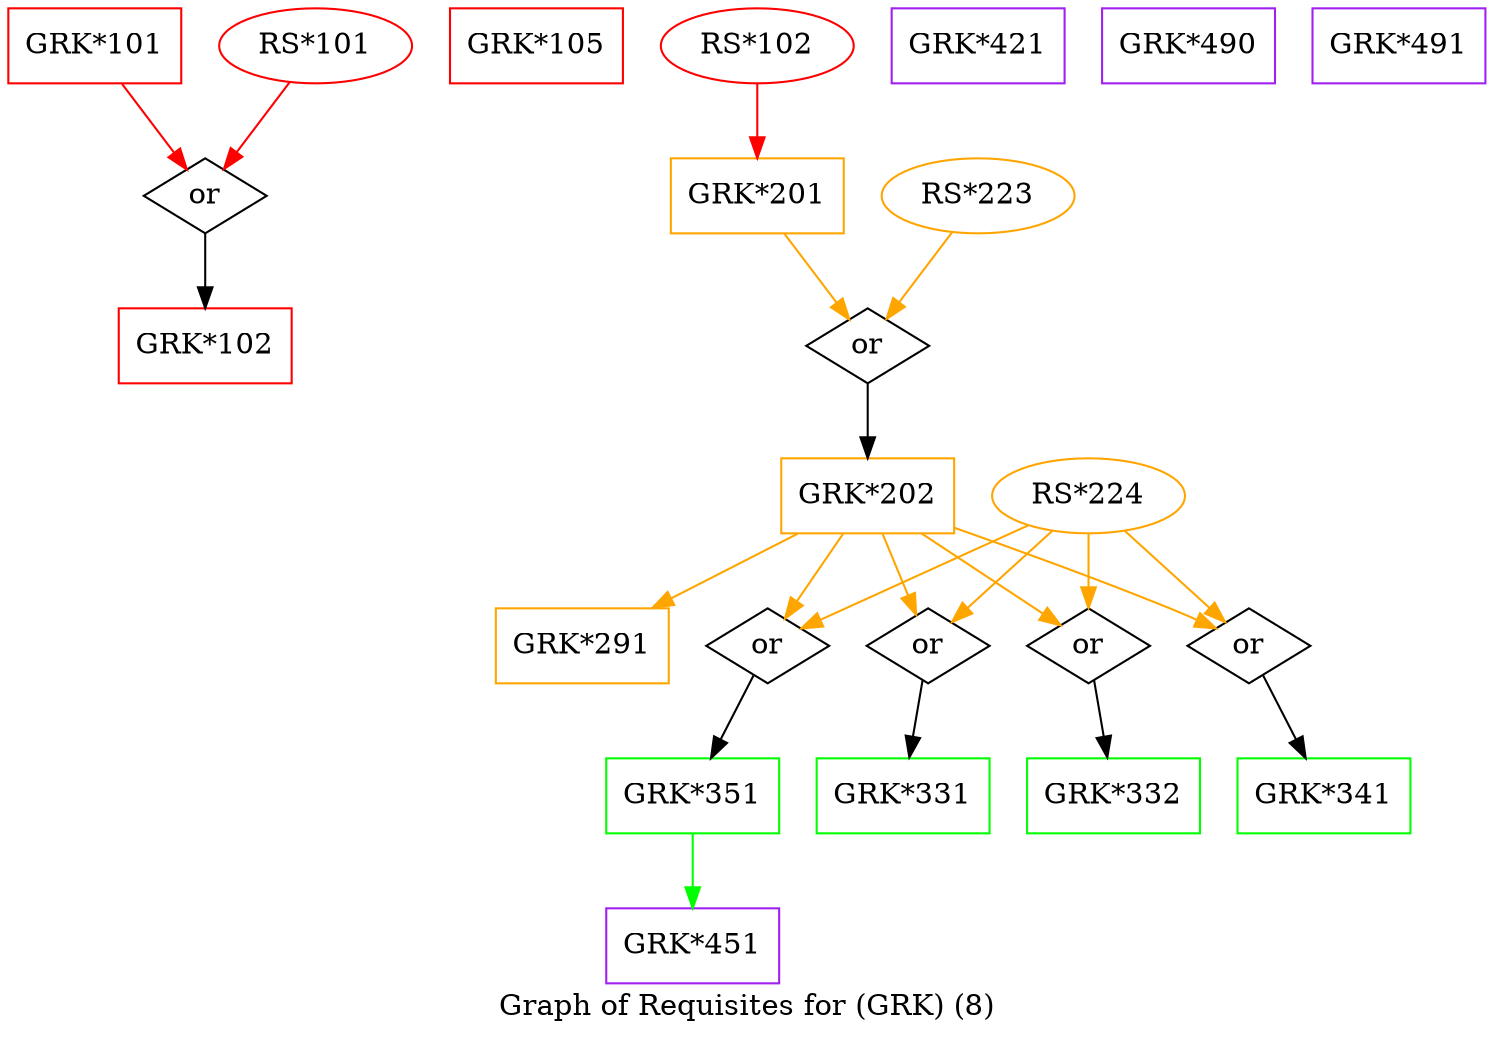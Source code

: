 strict digraph "" {
	graph [bb="0,0,709,491",
		label="Graph of Requisites for (GRK) (8)",
		lheight=0.21,
		lp="354.5,11.5",
		lwidth=3.31
	];
	node [label="\N"];
	"GRK*101"	[color=red,
		height=0.5,
		pos="41.5,473",
		shape=box,
		width=1.1528];
	or304	[height=0.5,
		label=or,
		pos="94.5,401",
		shape=diamond,
		width=0.81703];
	"GRK*101" -> or304	[color=red,
		pos="e,85.694,413.63 54.601,454.7 62.169,444.7 71.715,432.09 79.572,421.72"];
	"GRK*102"	[color=red,
		height=0.5,
		pos="94.5,329",
		shape=box,
		width=1.1528];
	or304 -> "GRK*102"	[pos="e,94.5,347.1 94.5,382.7 94.5,374.98 94.5,365.71 94.5,357.11"];
	"RS*101"	[color=red,
		height=0.5,
		pos="147.5,473",
		width=1.2818];
	"RS*101" -> or304	[color=red,
		pos="e,103.49,413.87 134.94,455.41 127.38,445.43 117.71,432.66 109.72,422.1"];
	"GRK*105"	[color=red,
		height=0.5,
		pos="253.5,473",
		shape=box,
		width=1.1528];
	"GRK*201"	[color=orange,
		height=0.5,
		pos="359.5,401",
		shape=box,
		width=1.1528];
	or305	[height=0.5,
		label=or,
		pos="412.5,329",
		shape=diamond,
		width=0.81703];
	"GRK*201" -> or305	[color=orange,
		pos="e,403.69,341.63 372.6,382.7 380.17,372.7 389.71,360.09 397.57,349.72"];
	"GRK*202"	[color=orange,
		height=0.5,
		pos="412.5,257",
		shape=box,
		width=1.1528];
	or305 -> "GRK*202"	[pos="e,412.5,275.1 412.5,310.7 412.5,302.98 412.5,293.71 412.5,285.11"];
	"GRK*291"	[color=orange,
		height=0.5,
		pos="275.5,185",
		shape=box,
		width=1.1528];
	"GRK*202" -> "GRK*291"	[color=orange,
		pos="e,309.14,203.19 378.99,238.88 360.66,229.51 337.76,217.81 318.17,207.8"];
	or306	[height=0.5,
		label=or,
		pos="441.5,185",
		shape=diamond,
		width=0.81703];
	"GRK*202" -> or306	[color=orange,
		pos="e,435.77,199.82 419.67,238.7 423.35,229.8 427.9,218.84 431.88,209.22"];
	or307	[height=0.5,
		label=or,
		pos="518.5,185",
		shape=diamond,
		width=0.81703];
	"GRK*202" -> or307	[color=orange,
		pos="e,505.11,194.85 438.43,238.88 456.22,227.13 479.57,211.71 496.46,200.55"];
	or308	[height=0.5,
		label=or,
		pos="595.5,185",
		shape=diamond,
		width=0.81703];
	"GRK*202" -> or308	[color=orange,
		pos="e,579.27,193.33 454.02,241.44 482.92,231.13 522.26,216.75 556.5,203 560.86,201.25 565.46,199.32 569.91,197.41"];
	or309	[height=0.5,
		label=or,
		pos="364.5,185",
		shape=diamond,
		width=0.81703];
	"GRK*202" -> or309	[color=orange,
		pos="e,372.77,198.06 400.63,238.7 393.94,228.93 385.52,216.66 378.5,206.42"];
	"RS*102"	[color=red,
		height=0.5,
		pos="359.5,473",
		width=1.2818];
	"RS*102" -> "GRK*201"	[color=red,
		pos="e,359.5,419.1 359.5,454.7 359.5,446.98 359.5,437.71 359.5,429.11"];
	"GRK*331"	[color=green,
		height=0.5,
		pos="429.5,113",
		shape=box,
		width=1.1528];
	or306 -> "GRK*331"	[pos="e,432.49,131.46 438.84,168.46 437.47,160.5 435.77,150.58 434.19,141.38"];
	"GRK*332"	[color=green,
		height=0.5,
		pos="530.5,113",
		shape=box,
		width=1.1528];
	or307 -> "GRK*332"	[pos="e,527.51,131.46 521.16,168.46 522.53,160.5 524.23,150.58 525.81,141.38"];
	"GRK*341"	[color=green,
		height=0.5,
		pos="631.5,113",
		shape=box,
		width=1.1528];
	or308 -> "GRK*341"	[pos="e,622.71,131.08 602.27,170.83 606.7,162.22 612.64,150.67 618.01,140.24"];
	"GRK*351"	[color=green,
		height=0.5,
		pos="328.5,113",
		shape=box,
		width=1.1528];
	or309 -> "GRK*351"	[pos="e,337.29,131.08 357.73,170.83 353.3,162.22 347.36,150.67 341.99,140.24"];
	"GRK*451"	[color=purple,
		height=0.5,
		pos="328.5,41",
		shape=box,
		width=1.1528];
	"GRK*351" -> "GRK*451"	[color=green,
		pos="e,328.5,59.104 328.5,94.697 328.5,86.983 328.5,77.712 328.5,69.112"];
	"RS*223"	[color=orange,
		height=0.5,
		pos="465.5,401",
		width=1.2818];
	"RS*223" -> or305	[color=orange,
		pos="e,421.49,341.87 452.94,383.41 445.38,373.43 435.71,360.66 427.72,350.1"];
	"RS*224"	[color=orange,
		height=0.5,
		pos="518.5,257",
		width=1.2818];
	"RS*224" -> or306	[color=orange,
		pos="e,452.94,196.4 501.03,240.12 488.94,229.13 472.87,214.52 460.47,203.25"];
	"RS*224" -> or307	[color=orange,
		pos="e,518.5,203.1 518.5,238.7 518.5,230.98 518.5,221.71 518.5,213.11"];
	"RS*224" -> or308	[color=orange,
		pos="e,584.06,196.4 535.97,240.12 548.06,229.13 564.13,214.52 576.53,203.25"];
	"RS*224" -> or309	[color=orange,
		pos="e,380.58,193.31 489.53,242.83 460.82,229.78 417.27,209.99 389.88,197.54"];
	"GRK*421"	[color=purple,
		height=0.5,
		pos="465.5,473",
		shape=box,
		width=1.1528];
	"GRK*490"	[color=purple,
		height=0.5,
		pos="566.5,473",
		shape=box,
		width=1.1528];
	"GRK*491"	[color=purple,
		height=0.5,
		pos="667.5,473",
		shape=box,
		width=1.1528];
}
